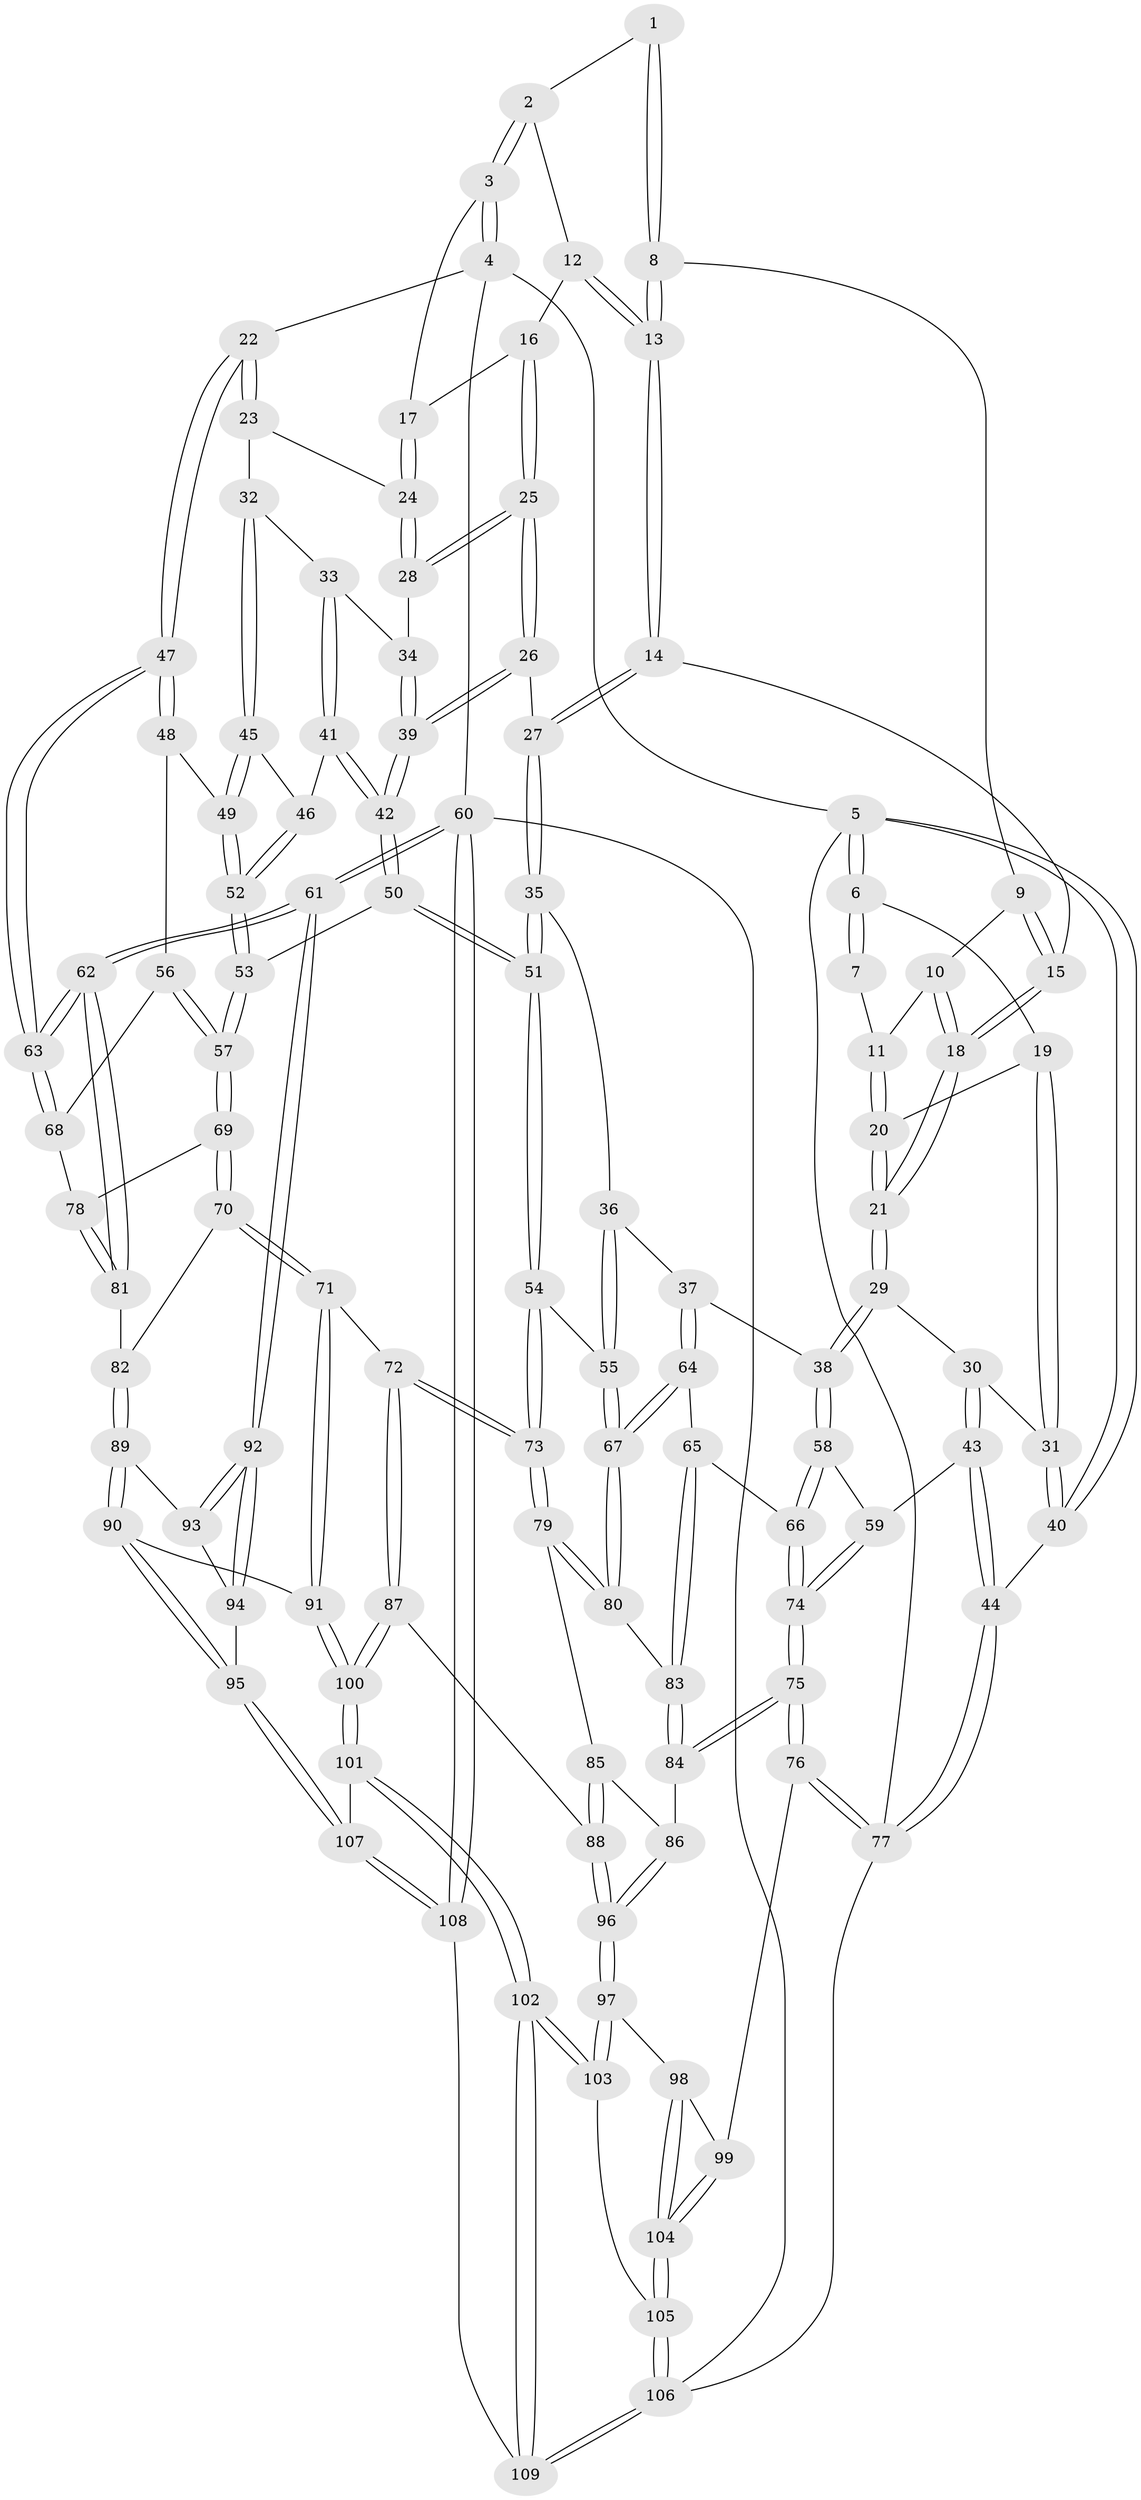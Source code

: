 // coarse degree distribution, {3: 0.039473684210526314, 4: 0.47368421052631576, 6: 0.18421052631578946, 5: 0.3026315789473684}
// Generated by graph-tools (version 1.1) at 2025/52/02/27/25 19:52:38]
// undirected, 109 vertices, 269 edges
graph export_dot {
graph [start="1"]
  node [color=gray90,style=filled];
  1 [pos="+0.48393298035436494+0"];
  2 [pos="+0.5558034254083959+0"];
  3 [pos="+0.8257556950853338+0"];
  4 [pos="+1+0"];
  5 [pos="+0+0"];
  6 [pos="+0+0"];
  7 [pos="+0.31336495768735884+0"];
  8 [pos="+0.4822357786507057+0"];
  9 [pos="+0.41139939304691375+0.024829240903233168"];
  10 [pos="+0.33698532581223073+0.0033849810369187207"];
  11 [pos="+0.3081403748964503+0"];
  12 [pos="+0.5870854660338565+0.029298683479293673"];
  13 [pos="+0.5088032189021624+0.07904272319631846"];
  14 [pos="+0.5015505498730143+0.11239053834100206"];
  15 [pos="+0.434989424109667+0.12511646619754252"];
  16 [pos="+0.6699825504558559+0.040389356314957034"];
  17 [pos="+0.801758775463492+0"];
  18 [pos="+0.40292150941434424+0.1394007525147196"];
  19 [pos="+0.2384251227438789+0.06574960444785852"];
  20 [pos="+0.2607027849106263+0.05393570299638985"];
  21 [pos="+0.37897280195305194+0.16186545994904572"];
  22 [pos="+1+0"];
  23 [pos="+0.9337857073789881+0.10376539892125623"];
  24 [pos="+0.8084020873135641+0.056611862473700224"];
  25 [pos="+0.6607203572418607+0.15089480978641"];
  26 [pos="+0.6574081728902562+0.15414115546779997"];
  27 [pos="+0.5943541764125595+0.18761041605349693"];
  28 [pos="+0.7950142663144644+0.13983332059803433"];
  29 [pos="+0.3175828934781966+0.28475628607497133"];
  30 [pos="+0.1659456392444997+0.15327970335978477"];
  31 [pos="+0.16309756090337665+0.1458573911288768"];
  32 [pos="+0.8775998607572846+0.18486222001812025"];
  33 [pos="+0.8595492590162673+0.1811150995583328"];
  34 [pos="+0.8192633474162314+0.1642567958272276"];
  35 [pos="+0.5803135572437875+0.2729305470031766"];
  36 [pos="+0.4372393175724409+0.32383503851348744"];
  37 [pos="+0.34656625810147373+0.3211426861856305"];
  38 [pos="+0.3207426966314748+0.30422027112511935"];
  39 [pos="+0.7542833123101287+0.27025230557903285"];
  40 [pos="+0+0"];
  41 [pos="+0.7994196871918468+0.2987832733986501"];
  42 [pos="+0.7559911088976107+0.30397430111755114"];
  43 [pos="+0.035515021940265436+0.3343343205125743"];
  44 [pos="+0+0.3153252175180962"];
  45 [pos="+0.9482438406501233+0.271379840037117"];
  46 [pos="+0.8517348046368077+0.31081875414349663"];
  47 [pos="+1+0.29348691712363034"];
  48 [pos="+1+0.29961663479050216"];
  49 [pos="+0.9987329494876472+0.2953140031762088"];
  50 [pos="+0.6885550844216134+0.391291924836663"];
  51 [pos="+0.6735784876520766+0.3955567455599"];
  52 [pos="+0.8305377181135739+0.42543261605762395"];
  53 [pos="+0.8263104608684105+0.4321269822590267"];
  54 [pos="+0.6696035393635088+0.4037984538503884"];
  55 [pos="+0.5237341009221193+0.4439173091167429"];
  56 [pos="+0.9251634127159062+0.447828764840552"];
  57 [pos="+0.8590634430614896+0.4786679463013931"];
  58 [pos="+0.23909143185478718+0.36371155785153564"];
  59 [pos="+0.14813164963855038+0.4007013601463669"];
  60 [pos="+1+1"];
  61 [pos="+1+0.8109636963544694"];
  62 [pos="+1+0.6037399393556925"];
  63 [pos="+1+0.4799753918523095"];
  64 [pos="+0.38166890199922976+0.44867536287867776"];
  65 [pos="+0.31443336938880434+0.5313247855092165"];
  66 [pos="+0.28285902409484165+0.5288919587326889"];
  67 [pos="+0.46946141173806455+0.5312703960732429"];
  68 [pos="+1+0.48549837696022696"];
  69 [pos="+0.8600353243643521+0.4938394781761978"];
  70 [pos="+0.8212185277291243+0.5770533614286708"];
  71 [pos="+0.7066164065758522+0.6315000376390341"];
  72 [pos="+0.6940296544375931+0.6274321622203749"];
  73 [pos="+0.661640554362421+0.5869081569913261"];
  74 [pos="+0.11887006644947411+0.6241247291374923"];
  75 [pos="+0.11721898191375152+0.6277807236336594"];
  76 [pos="+0.05557636457524445+0.6797016150675699"];
  77 [pos="+0+0.6987372911637804"];
  78 [pos="+0.9315847844272247+0.5279553539328609"];
  79 [pos="+0.5020031540690018+0.5806108016495433"];
  80 [pos="+0.47206095607944304+0.5430696273407263"];
  81 [pos="+0.9787778969019041+0.6081750356377036"];
  82 [pos="+0.9190045705706599+0.6401949075870617"];
  83 [pos="+0.3513537840463688+0.5882799756811947"];
  84 [pos="+0.3254632769049864+0.6693323085718069"];
  85 [pos="+0.4959524732984827+0.5967214173572213"];
  86 [pos="+0.33626647772851564+0.6819520325720303"];
  87 [pos="+0.586104884368778+0.7649838781446985"];
  88 [pos="+0.4849542256945187+0.7228713260955674"];
  89 [pos="+0.9137912784562734+0.6703434384724498"];
  90 [pos="+0.8217612600878409+0.7988844701773711"];
  91 [pos="+0.8146545345450894+0.7940874307787221"];
  92 [pos="+1+0.7650483481912038"];
  93 [pos="+0.9469105300151389+0.6984364882297625"];
  94 [pos="+0.955274958243295+0.7473121502741782"];
  95 [pos="+0.8280386959462734+0.8090052482889688"];
  96 [pos="+0.3788685238233864+0.7768755672192432"];
  97 [pos="+0.37550867049040626+0.78843520977854"];
  98 [pos="+0.3728628189114937+0.7886807190630207"];
  99 [pos="+0.07433856706312832+0.7029597073814959"];
  100 [pos="+0.599837659571201+0.8492476843672211"];
  101 [pos="+0.5690702827505816+0.9424395483426561"];
  102 [pos="+0.48050718988614344+1"];
  103 [pos="+0.4232338173796233+0.9847375248549021"];
  104 [pos="+0.16505054974100705+0.8423163568104086"];
  105 [pos="+0.17544610012845016+0.9052650454758836"];
  106 [pos="+0+1"];
  107 [pos="+0.8649887288009033+0.8983302920845708"];
  108 [pos="+1+1"];
  109 [pos="+0.4857856342775845+1"];
  1 -- 2;
  1 -- 8;
  1 -- 8;
  2 -- 3;
  2 -- 3;
  2 -- 12;
  3 -- 4;
  3 -- 4;
  3 -- 17;
  4 -- 5;
  4 -- 22;
  4 -- 60;
  5 -- 6;
  5 -- 6;
  5 -- 40;
  5 -- 40;
  5 -- 77;
  6 -- 7;
  6 -- 7;
  6 -- 19;
  7 -- 11;
  8 -- 9;
  8 -- 13;
  8 -- 13;
  9 -- 10;
  9 -- 15;
  9 -- 15;
  10 -- 11;
  10 -- 18;
  10 -- 18;
  11 -- 20;
  11 -- 20;
  12 -- 13;
  12 -- 13;
  12 -- 16;
  13 -- 14;
  13 -- 14;
  14 -- 15;
  14 -- 27;
  14 -- 27;
  15 -- 18;
  15 -- 18;
  16 -- 17;
  16 -- 25;
  16 -- 25;
  17 -- 24;
  17 -- 24;
  18 -- 21;
  18 -- 21;
  19 -- 20;
  19 -- 31;
  19 -- 31;
  20 -- 21;
  20 -- 21;
  21 -- 29;
  21 -- 29;
  22 -- 23;
  22 -- 23;
  22 -- 47;
  22 -- 47;
  23 -- 24;
  23 -- 32;
  24 -- 28;
  24 -- 28;
  25 -- 26;
  25 -- 26;
  25 -- 28;
  25 -- 28;
  26 -- 27;
  26 -- 39;
  26 -- 39;
  27 -- 35;
  27 -- 35;
  28 -- 34;
  29 -- 30;
  29 -- 38;
  29 -- 38;
  30 -- 31;
  30 -- 43;
  30 -- 43;
  31 -- 40;
  31 -- 40;
  32 -- 33;
  32 -- 45;
  32 -- 45;
  33 -- 34;
  33 -- 41;
  33 -- 41;
  34 -- 39;
  34 -- 39;
  35 -- 36;
  35 -- 51;
  35 -- 51;
  36 -- 37;
  36 -- 55;
  36 -- 55;
  37 -- 38;
  37 -- 64;
  37 -- 64;
  38 -- 58;
  38 -- 58;
  39 -- 42;
  39 -- 42;
  40 -- 44;
  41 -- 42;
  41 -- 42;
  41 -- 46;
  42 -- 50;
  42 -- 50;
  43 -- 44;
  43 -- 44;
  43 -- 59;
  44 -- 77;
  44 -- 77;
  45 -- 46;
  45 -- 49;
  45 -- 49;
  46 -- 52;
  46 -- 52;
  47 -- 48;
  47 -- 48;
  47 -- 63;
  47 -- 63;
  48 -- 49;
  48 -- 56;
  49 -- 52;
  49 -- 52;
  50 -- 51;
  50 -- 51;
  50 -- 53;
  51 -- 54;
  51 -- 54;
  52 -- 53;
  52 -- 53;
  53 -- 57;
  53 -- 57;
  54 -- 55;
  54 -- 73;
  54 -- 73;
  55 -- 67;
  55 -- 67;
  56 -- 57;
  56 -- 57;
  56 -- 68;
  57 -- 69;
  57 -- 69;
  58 -- 59;
  58 -- 66;
  58 -- 66;
  59 -- 74;
  59 -- 74;
  60 -- 61;
  60 -- 61;
  60 -- 108;
  60 -- 108;
  60 -- 106;
  61 -- 62;
  61 -- 62;
  61 -- 92;
  61 -- 92;
  62 -- 63;
  62 -- 63;
  62 -- 81;
  62 -- 81;
  63 -- 68;
  63 -- 68;
  64 -- 65;
  64 -- 67;
  64 -- 67;
  65 -- 66;
  65 -- 83;
  65 -- 83;
  66 -- 74;
  66 -- 74;
  67 -- 80;
  67 -- 80;
  68 -- 78;
  69 -- 70;
  69 -- 70;
  69 -- 78;
  70 -- 71;
  70 -- 71;
  70 -- 82;
  71 -- 72;
  71 -- 91;
  71 -- 91;
  72 -- 73;
  72 -- 73;
  72 -- 87;
  72 -- 87;
  73 -- 79;
  73 -- 79;
  74 -- 75;
  74 -- 75;
  75 -- 76;
  75 -- 76;
  75 -- 84;
  75 -- 84;
  76 -- 77;
  76 -- 77;
  76 -- 99;
  77 -- 106;
  78 -- 81;
  78 -- 81;
  79 -- 80;
  79 -- 80;
  79 -- 85;
  80 -- 83;
  81 -- 82;
  82 -- 89;
  82 -- 89;
  83 -- 84;
  83 -- 84;
  84 -- 86;
  85 -- 86;
  85 -- 88;
  85 -- 88;
  86 -- 96;
  86 -- 96;
  87 -- 88;
  87 -- 100;
  87 -- 100;
  88 -- 96;
  88 -- 96;
  89 -- 90;
  89 -- 90;
  89 -- 93;
  90 -- 91;
  90 -- 95;
  90 -- 95;
  91 -- 100;
  91 -- 100;
  92 -- 93;
  92 -- 93;
  92 -- 94;
  92 -- 94;
  93 -- 94;
  94 -- 95;
  95 -- 107;
  95 -- 107;
  96 -- 97;
  96 -- 97;
  97 -- 98;
  97 -- 103;
  97 -- 103;
  98 -- 99;
  98 -- 104;
  98 -- 104;
  99 -- 104;
  99 -- 104;
  100 -- 101;
  100 -- 101;
  101 -- 102;
  101 -- 102;
  101 -- 107;
  102 -- 103;
  102 -- 103;
  102 -- 109;
  102 -- 109;
  103 -- 105;
  104 -- 105;
  104 -- 105;
  105 -- 106;
  105 -- 106;
  106 -- 109;
  106 -- 109;
  107 -- 108;
  107 -- 108;
  108 -- 109;
}
